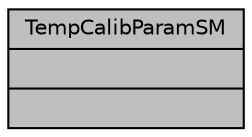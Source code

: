 digraph "TempCalibParamSM"
{
 // INTERACTIVE_SVG=YES
  bgcolor="transparent";
  edge [fontname="Helvetica",fontsize="10",labelfontname="Helvetica",labelfontsize="10"];
  node [fontname="Helvetica",fontsize="10",shape=record];
  Node1 [label="{TempCalibParamSM\n||}",height=0.2,width=0.4,color="black", fillcolor="grey75", style="filled", fontcolor="black"];
}
